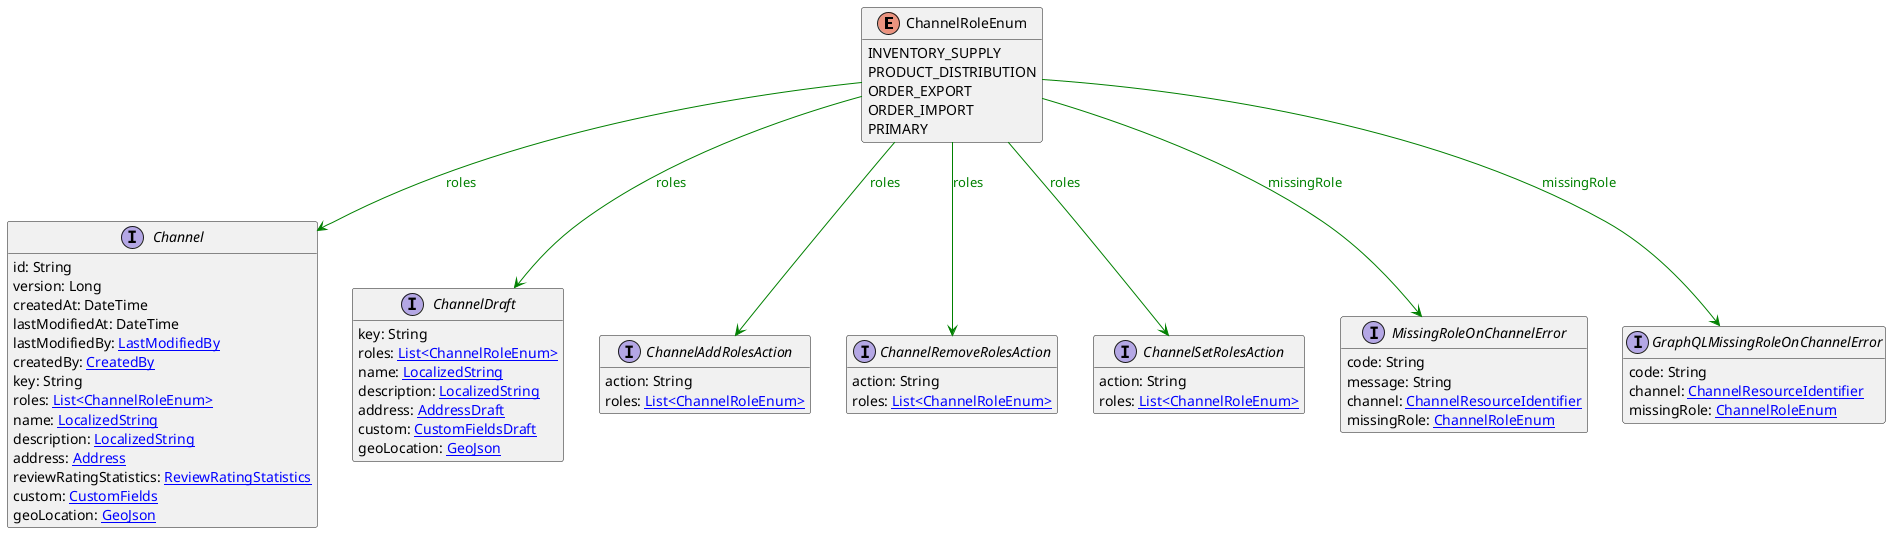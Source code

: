 @startuml

hide methods
enum ChannelRoleEnum {
    INVENTORY_SUPPLY
    PRODUCT_DISTRIBUTION
    ORDER_EXPORT
    ORDER_IMPORT
    PRIMARY
}
interface Channel [[Channel.svg]]  {
    id: String
    version: Long
    createdAt: DateTime
    lastModifiedAt: DateTime
    lastModifiedBy: [[LastModifiedBy.svg LastModifiedBy]]
    createdBy: [[CreatedBy.svg CreatedBy]]
    key: String
    roles: [[ChannelRoleEnum.svg List<ChannelRoleEnum>]]
    name: [[LocalizedString.svg LocalizedString]]
    description: [[LocalizedString.svg LocalizedString]]
    address: [[Address.svg Address]]
    reviewRatingStatistics: [[ReviewRatingStatistics.svg ReviewRatingStatistics]]
    custom: [[CustomFields.svg CustomFields]]
    geoLocation: [[GeoJson.svg GeoJson]]
}
interface ChannelDraft [[ChannelDraft.svg]]  {
    key: String
    roles: [[ChannelRoleEnum.svg List<ChannelRoleEnum>]]
    name: [[LocalizedString.svg LocalizedString]]
    description: [[LocalizedString.svg LocalizedString]]
    address: [[AddressDraft.svg AddressDraft]]
    custom: [[CustomFieldsDraft.svg CustomFieldsDraft]]
    geoLocation: [[GeoJson.svg GeoJson]]
}
interface ChannelAddRolesAction [[ChannelAddRolesAction.svg]]  {
    action: String
    roles: [[ChannelRoleEnum.svg List<ChannelRoleEnum>]]
}
interface ChannelRemoveRolesAction [[ChannelRemoveRolesAction.svg]]  {
    action: String
    roles: [[ChannelRoleEnum.svg List<ChannelRoleEnum>]]
}
interface ChannelSetRolesAction [[ChannelSetRolesAction.svg]]  {
    action: String
    roles: [[ChannelRoleEnum.svg List<ChannelRoleEnum>]]
}
interface MissingRoleOnChannelError [[MissingRoleOnChannelError.svg]]  {
    code: String
    message: String
    channel: [[ChannelResourceIdentifier.svg ChannelResourceIdentifier]]
    missingRole: [[ChannelRoleEnum.svg ChannelRoleEnum]]
}
interface GraphQLMissingRoleOnChannelError [[GraphQLMissingRoleOnChannelError.svg]]  {
    code: String
    channel: [[ChannelResourceIdentifier.svg ChannelResourceIdentifier]]
    missingRole: [[ChannelRoleEnum.svg ChannelRoleEnum]]
}
ChannelRoleEnum --> Channel #green;text:green : "roles"
ChannelRoleEnum --> ChannelDraft #green;text:green : "roles"
ChannelRoleEnum --> ChannelAddRolesAction #green;text:green : "roles"
ChannelRoleEnum --> ChannelRemoveRolesAction #green;text:green : "roles"
ChannelRoleEnum --> ChannelSetRolesAction #green;text:green : "roles"
ChannelRoleEnum --> MissingRoleOnChannelError #green;text:green : "missingRole"
ChannelRoleEnum --> GraphQLMissingRoleOnChannelError #green;text:green : "missingRole"
@enduml
